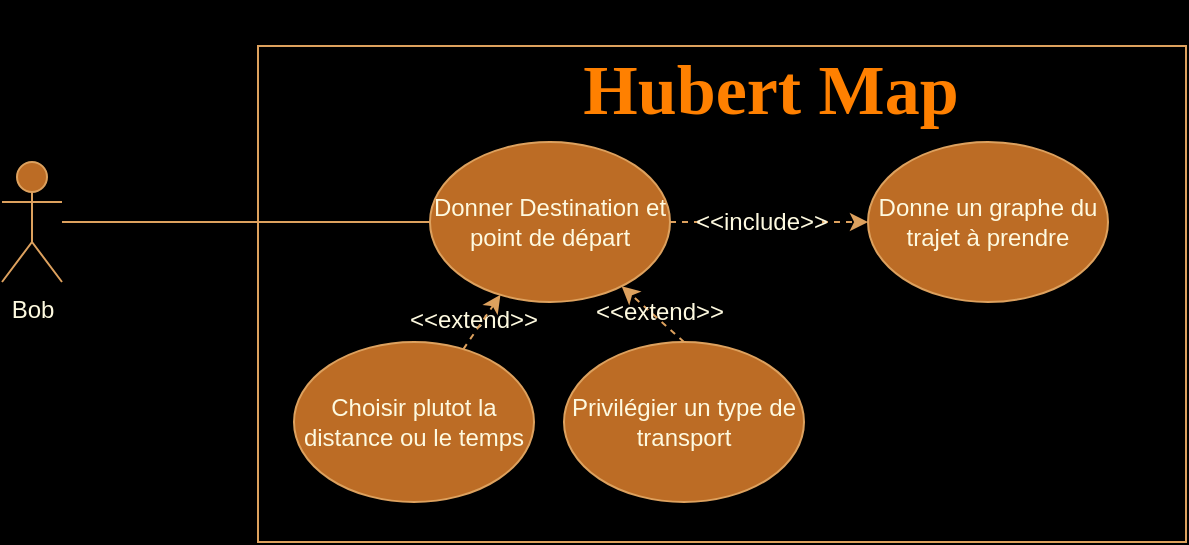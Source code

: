 <mxfile>
    <diagram id="Tex4-CBb8j3FuUx9Lt-r" name="Page-1">
        <mxGraphModel dx="652" dy="1477" grid="0" gridSize="10" guides="1" tooltips="1" connect="1" arrows="1" fold="1" page="1" pageScale="1" pageWidth="827" pageHeight="1169" background="#000000" math="0" shadow="0">
            <root>
                <mxCell id="0"/>
                <mxCell id="1" parent="0"/>
                <mxCell id="YSe6gQM05ChUfIE0bVmh-7" style="edgeStyle=orthogonalEdgeStyle;rounded=0;orthogonalLoop=1;jettySize=auto;html=1;labelBackgroundColor=#283618;strokeColor=#DDA15E;fontColor=#FEFAE0;endArrow=none;endFill=0;entryX=0;entryY=0.5;entryDx=0;entryDy=0;" parent="1" source="YSe6gQM05ChUfIE0bVmh-1" target="1XEpCb_Z5bo8k1nbY5Bk-2" edge="1">
                    <mxGeometry relative="1" as="geometry">
                        <mxPoint x="414" y="110" as="targetPoint"/>
                    </mxGeometry>
                </mxCell>
                <mxCell id="YSe6gQM05ChUfIE0bVmh-1" value="Bob" style="shape=umlActor;verticalLabelPosition=bottom;verticalAlign=top;html=1;outlineConnect=0;fillColor=#BC6C25;strokeColor=#DDA15E;fontColor=#FEFAE0;" parent="1" vertex="1">
                    <mxGeometry x="200" y="80" width="30" height="60" as="geometry"/>
                </mxCell>
                <mxCell id="YSe6gQM05ChUfIE0bVmh-10" style="edgeStyle=orthogonalEdgeStyle;rounded=0;orthogonalLoop=1;jettySize=auto;html=1;exitX=1;exitY=0.5;exitDx=0;exitDy=0;entryX=0;entryY=0.5;entryDx=0;entryDy=0;labelBackgroundColor=#283618;strokeColor=#DDA15E;fontColor=#FEFAE0;endArrow=classic;endFill=1;dashed=1;startArrow=none;" parent="1" source="1XEpCb_Z5bo8k1nbY5Bk-5" target="1XEpCb_Z5bo8k1nbY5Bk-4" edge="1">
                    <mxGeometry relative="1" as="geometry">
                        <mxPoint x="534" y="110" as="sourcePoint"/>
                        <mxPoint x="605" y="110" as="targetPoint"/>
                    </mxGeometry>
                </mxCell>
                <mxCell id="YSe6gQM05ChUfIE0bVmh-11" value="Choisir plutot la distance ou le temps" style="ellipse;whiteSpace=wrap;html=1;fillColor=#BC6C25;strokeColor=#DDA15E;fontColor=#FEFAE0;" parent="1" vertex="1">
                    <mxGeometry x="346" y="170" width="120" height="80" as="geometry"/>
                </mxCell>
                <mxCell id="YSe6gQM05ChUfIE0bVmh-12" value="Privilégier un type de transport" style="ellipse;whiteSpace=wrap;html=1;fillColor=#BC6C25;strokeColor=#DDA15E;fontColor=#FEFAE0;" parent="1" vertex="1">
                    <mxGeometry x="481" y="170" width="120" height="80" as="geometry"/>
                </mxCell>
                <mxCell id="YSe6gQM05ChUfIE0bVmh-14" value="" style="endArrow=classic;html=1;rounded=0;exitX=0.5;exitY=0;exitDx=0;exitDy=0;labelBackgroundColor=#283618;strokeColor=#DDA15E;fontColor=#FEFAE0;dashed=1;" parent="1" source="YSe6gQM05ChUfIE0bVmh-12" target="1XEpCb_Z5bo8k1nbY5Bk-2" edge="1">
                    <mxGeometry width="50" height="50" relative="1" as="geometry">
                        <mxPoint x="390" y="340" as="sourcePoint"/>
                        <mxPoint x="474" y="140" as="targetPoint"/>
                    </mxGeometry>
                </mxCell>
                <mxCell id="YSe6gQM05ChUfIE0bVmh-15" value="&lt;h1 style=&quot;font-size: 35px;&quot;&gt;&lt;font style=&quot;font-size: 35px;&quot; face=&quot;Verdana&quot; color=&quot;#FF8000&quot;&gt;Hubert Map&lt;/font&gt;&lt;/h1&gt;" style="text;html=1;strokeColor=none;fillColor=none;align=center;verticalAlign=middle;whiteSpace=wrap;rounded=0;sketch=0;fontColor=#FEFAE0;" parent="1" vertex="1">
                    <mxGeometry x="414" y="18" width="341" height="52" as="geometry"/>
                </mxCell>
                <mxCell id="1XEpCb_Z5bo8k1nbY5Bk-2" value="Donner Destination et point de départ" style="ellipse;whiteSpace=wrap;html=1;fillColor=#BC6C25;strokeColor=#DDA15E;fontColor=#FEFAE0;" parent="1" vertex="1">
                    <mxGeometry x="414" y="70" width="120" height="80" as="geometry"/>
                </mxCell>
                <mxCell id="1XEpCb_Z5bo8k1nbY5Bk-4" value="Donne un graphe du trajet à prendre" style="ellipse;whiteSpace=wrap;html=1;fillColor=#BC6C25;strokeColor=#DDA15E;fontColor=#FEFAE0;" parent="1" vertex="1">
                    <mxGeometry x="633" y="70" width="120" height="80" as="geometry"/>
                </mxCell>
                <mxCell id="1XEpCb_Z5bo8k1nbY5Bk-6" value="" style="edgeStyle=orthogonalEdgeStyle;rounded=0;orthogonalLoop=1;jettySize=auto;html=1;exitX=1;exitY=0.5;exitDx=0;exitDy=0;entryX=0;entryY=0.5;entryDx=0;entryDy=0;labelBackgroundColor=#283618;strokeColor=#DDA15E;fontColor=#FEFAE0;endArrow=none;endFill=1;dashed=1;" parent="1" source="1XEpCb_Z5bo8k1nbY5Bk-2" target="1XEpCb_Z5bo8k1nbY5Bk-5" edge="1">
                    <mxGeometry relative="1" as="geometry">
                        <mxPoint x="534" y="110" as="sourcePoint"/>
                        <mxPoint x="633" y="110" as="targetPoint"/>
                    </mxGeometry>
                </mxCell>
                <mxCell id="1XEpCb_Z5bo8k1nbY5Bk-5" value="&amp;lt;&amp;lt;include&amp;gt;&amp;gt;" style="text;html=1;strokeColor=none;fillColor=none;align=center;verticalAlign=middle;whiteSpace=wrap;rounded=0;fontColor=#FEFAE0;" parent="1" vertex="1">
                    <mxGeometry x="550" y="95" width="60" height="30" as="geometry"/>
                </mxCell>
                <mxCell id="1XEpCb_Z5bo8k1nbY5Bk-7" value="&amp;lt;&amp;lt;extend&amp;gt;&amp;gt;" style="text;html=1;strokeColor=none;fillColor=none;align=center;verticalAlign=middle;whiteSpace=wrap;rounded=0;fontColor=#FEFAE0;" parent="1" vertex="1">
                    <mxGeometry x="499" y="140" width="60" height="30" as="geometry"/>
                </mxCell>
                <mxCell id="1XEpCb_Z5bo8k1nbY5Bk-11" value="&amp;lt;&amp;lt;extend&amp;gt;&amp;gt;" style="text;html=1;strokeColor=none;fillColor=none;align=center;verticalAlign=middle;whiteSpace=wrap;rounded=0;fontColor=#FEFAE0;" parent="1" vertex="1">
                    <mxGeometry x="406" y="144" width="60" height="30" as="geometry"/>
                </mxCell>
                <mxCell id="1XEpCb_Z5bo8k1nbY5Bk-13" value="" style="endArrow=classic;html=1;rounded=0;fontColor=#FEFAE0;strokeColor=#DDA15E;endFill=1;dashed=1;" parent="1" source="YSe6gQM05ChUfIE0bVmh-11" target="1XEpCb_Z5bo8k1nbY5Bk-2" edge="1">
                    <mxGeometry width="50" height="50" relative="1" as="geometry">
                        <mxPoint x="373" y="157" as="sourcePoint"/>
                        <mxPoint x="423" y="107" as="targetPoint"/>
                    </mxGeometry>
                </mxCell>
                <mxCell id="1XEpCb_Z5bo8k1nbY5Bk-14" value="" style="rounded=0;whiteSpace=wrap;html=1;fillColor=none;strokeColor=#DDA15E;" parent="1" vertex="1">
                    <mxGeometry x="328" y="22" width="464" height="248" as="geometry"/>
                </mxCell>
            </root>
        </mxGraphModel>
    </diagram>
</mxfile>